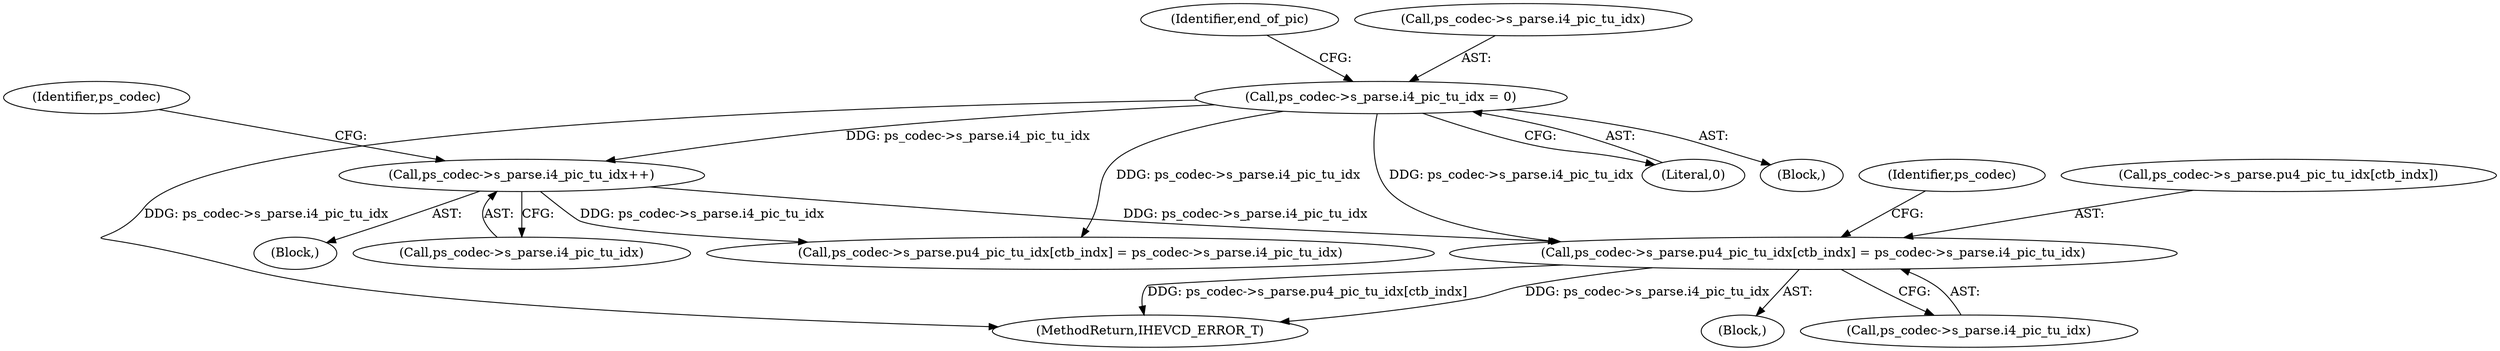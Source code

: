 digraph "0_Android_bcfc7124f6ef9f1ec128fb2e90de774a5b33d199_0@array" {
"1002480" [label="(Call,ps_codec->s_parse.pu4_pic_tu_idx[ctb_indx] = ps_codec->s_parse.i4_pic_tu_idx)"];
"1001067" [label="(Call,ps_codec->s_parse.i4_pic_tu_idx = 0)"];
"1001894" [label="(Call,ps_codec->s_parse.i4_pic_tu_idx++)"];
"1001894" [label="(Call,ps_codec->s_parse.i4_pic_tu_idx++)"];
"1001073" [label="(Literal,0)"];
"1001075" [label="(Identifier,end_of_pic)"];
"1002613" [label="(Call,ps_codec->s_parse.pu4_pic_tu_idx[ctb_indx] = ps_codec->s_parse.i4_pic_tu_idx)"];
"1002629" [label="(Identifier,ps_codec)"];
"1002481" [label="(Call,ps_codec->s_parse.pu4_pic_tu_idx[ctb_indx])"];
"1005173" [label="(MethodReturn,IHEVCD_ERROR_T)"];
"1001068" [label="(Call,ps_codec->s_parse.i4_pic_tu_idx)"];
"1002343" [label="(Block,)"];
"1001895" [label="(Call,ps_codec->s_parse.i4_pic_tu_idx)"];
"1002480" [label="(Call,ps_codec->s_parse.pu4_pic_tu_idx[ctb_indx] = ps_codec->s_parse.i4_pic_tu_idx)"];
"1001067" [label="(Call,ps_codec->s_parse.i4_pic_tu_idx = 0)"];
"1001904" [label="(Identifier,ps_codec)"];
"1001800" [label="(Block,)"];
"1002488" [label="(Call,ps_codec->s_parse.i4_pic_tu_idx)"];
"1001055" [label="(Block,)"];
"1002480" -> "1002343"  [label="AST: "];
"1002480" -> "1002488"  [label="CFG: "];
"1002481" -> "1002480"  [label="AST: "];
"1002488" -> "1002480"  [label="AST: "];
"1002629" -> "1002480"  [label="CFG: "];
"1002480" -> "1005173"  [label="DDG: ps_codec->s_parse.i4_pic_tu_idx"];
"1002480" -> "1005173"  [label="DDG: ps_codec->s_parse.pu4_pic_tu_idx[ctb_indx]"];
"1001067" -> "1002480"  [label="DDG: ps_codec->s_parse.i4_pic_tu_idx"];
"1001894" -> "1002480"  [label="DDG: ps_codec->s_parse.i4_pic_tu_idx"];
"1001067" -> "1001055"  [label="AST: "];
"1001067" -> "1001073"  [label="CFG: "];
"1001068" -> "1001067"  [label="AST: "];
"1001073" -> "1001067"  [label="AST: "];
"1001075" -> "1001067"  [label="CFG: "];
"1001067" -> "1005173"  [label="DDG: ps_codec->s_parse.i4_pic_tu_idx"];
"1001067" -> "1001894"  [label="DDG: ps_codec->s_parse.i4_pic_tu_idx"];
"1001067" -> "1002613"  [label="DDG: ps_codec->s_parse.i4_pic_tu_idx"];
"1001894" -> "1001800"  [label="AST: "];
"1001894" -> "1001895"  [label="CFG: "];
"1001895" -> "1001894"  [label="AST: "];
"1001904" -> "1001894"  [label="CFG: "];
"1001894" -> "1002613"  [label="DDG: ps_codec->s_parse.i4_pic_tu_idx"];
}
